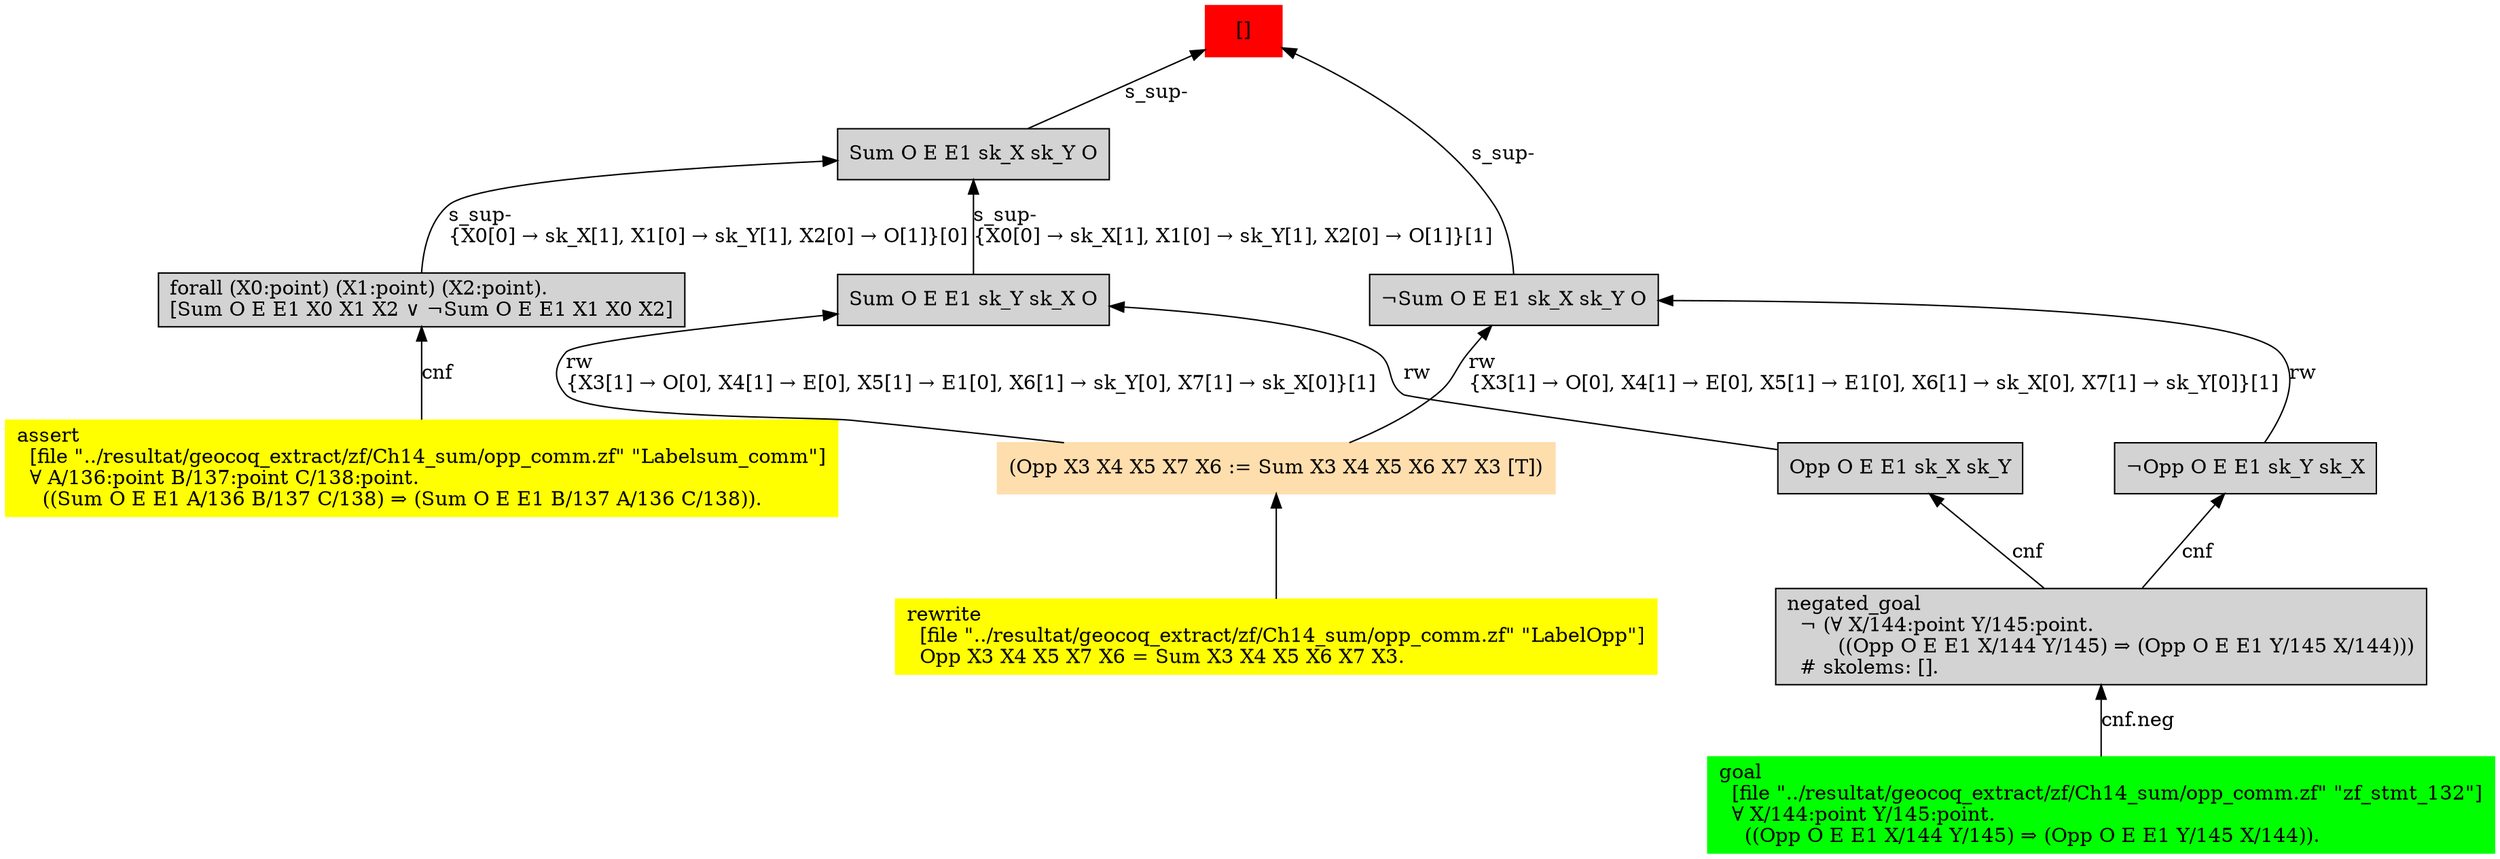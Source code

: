 digraph "unsat_graph" {
  vertex_0 [color=red, label="[]", shape=box, style=filled];
  vertex_0 -> vertex_1 [label="s_sup-\l", dir="back"];
  vertex_1 [shape=box, label="¬Sum O E E1 sk_X sk_Y O\l", style=filled];
  vertex_1 -> vertex_2 [label="rw\l\{X3[1] → O[0], X4[1] → E[0], X5[1] → E1[0], X6[1] → sk_X[0], X7[1] → sk_Y[0]\}[1]\l", dir="back"];
  vertex_2 [color=navajowhite, shape=box, label="(Opp X3 X4 X5 X7 X6 := Sum X3 X4 X5 X6 X7 X3 [T])\l", style=filled];
  vertex_2 -> vertex_3 [label="", dir="back"];
  vertex_3 [color=yellow, shape=box, label="rewrite\l  [file \"../resultat/geocoq_extract/zf/Ch14_sum/opp_comm.zf\" \"LabelOpp\"]\l  Opp X3 X4 X5 X7 X6 = Sum X3 X4 X5 X6 X7 X3.\l", style=filled];
  vertex_1 -> vertex_4 [label="rw", dir="back"];
  vertex_4 [shape=box, label="¬Opp O E E1 sk_Y sk_X\l", style=filled];
  vertex_4 -> vertex_5 [label="cnf", dir="back"];
  vertex_5 [shape=box, label="negated_goal\l  ¬ (∀ X/144:point Y/145:point.\l        ((Opp O E E1 X/144 Y/145) ⇒ (Opp O E E1 Y/145 X/144)))\l  # skolems: [].\l", style=filled];
  vertex_5 -> vertex_6 [label="cnf.neg", dir="back"];
  vertex_6 [color=green, shape=box, label="goal\l  [file \"../resultat/geocoq_extract/zf/Ch14_sum/opp_comm.zf\" \"zf_stmt_132\"]\l  ∀ X/144:point Y/145:point.\l    ((Opp O E E1 X/144 Y/145) ⇒ (Opp O E E1 Y/145 X/144)).\l", style=filled];
  vertex_0 -> vertex_7 [label="s_sup-\l", dir="back"];
  vertex_7 [shape=box, label="Sum O E E1 sk_X sk_Y O\l", style=filled];
  vertex_7 -> vertex_8 [label="s_sup-\l\{X0[0] → sk_X[1], X1[0] → sk_Y[1], X2[0] → O[1]\}[0]\l", dir="back"];
  vertex_8 [shape=box, label="forall (X0:point) (X1:point) (X2:point).\l[Sum O E E1 X0 X1 X2 ∨ ¬Sum O E E1 X1 X0 X2]\l", style=filled];
  vertex_8 -> vertex_9 [label="cnf", dir="back"];
  vertex_9 [color=yellow, shape=box, label="assert\l  [file \"../resultat/geocoq_extract/zf/Ch14_sum/opp_comm.zf\" \"Labelsum_comm\"]\l  ∀ A/136:point B/137:point C/138:point.\l    ((Sum O E E1 A/136 B/137 C/138) ⇒ (Sum O E E1 B/137 A/136 C/138)).\l", style=filled];
  vertex_7 -> vertex_10 [label="s_sup-\l\{X0[0] → sk_X[1], X1[0] → sk_Y[1], X2[0] → O[1]\}[1]\l", dir="back"];
  vertex_10 [shape=box, label="Sum O E E1 sk_Y sk_X O\l", style=filled];
  vertex_10 -> vertex_2 [label="rw\l\{X3[1] → O[0], X4[1] → E[0], X5[1] → E1[0], X6[1] → sk_Y[0], X7[1] → sk_X[0]\}[1]\l", dir="back"];
  vertex_10 -> vertex_11 [label="rw", dir="back"];
  vertex_11 [shape=box, label="Opp O E E1 sk_X sk_Y\l", style=filled];
  vertex_11 -> vertex_5 [label="cnf", dir="back"];
  }


